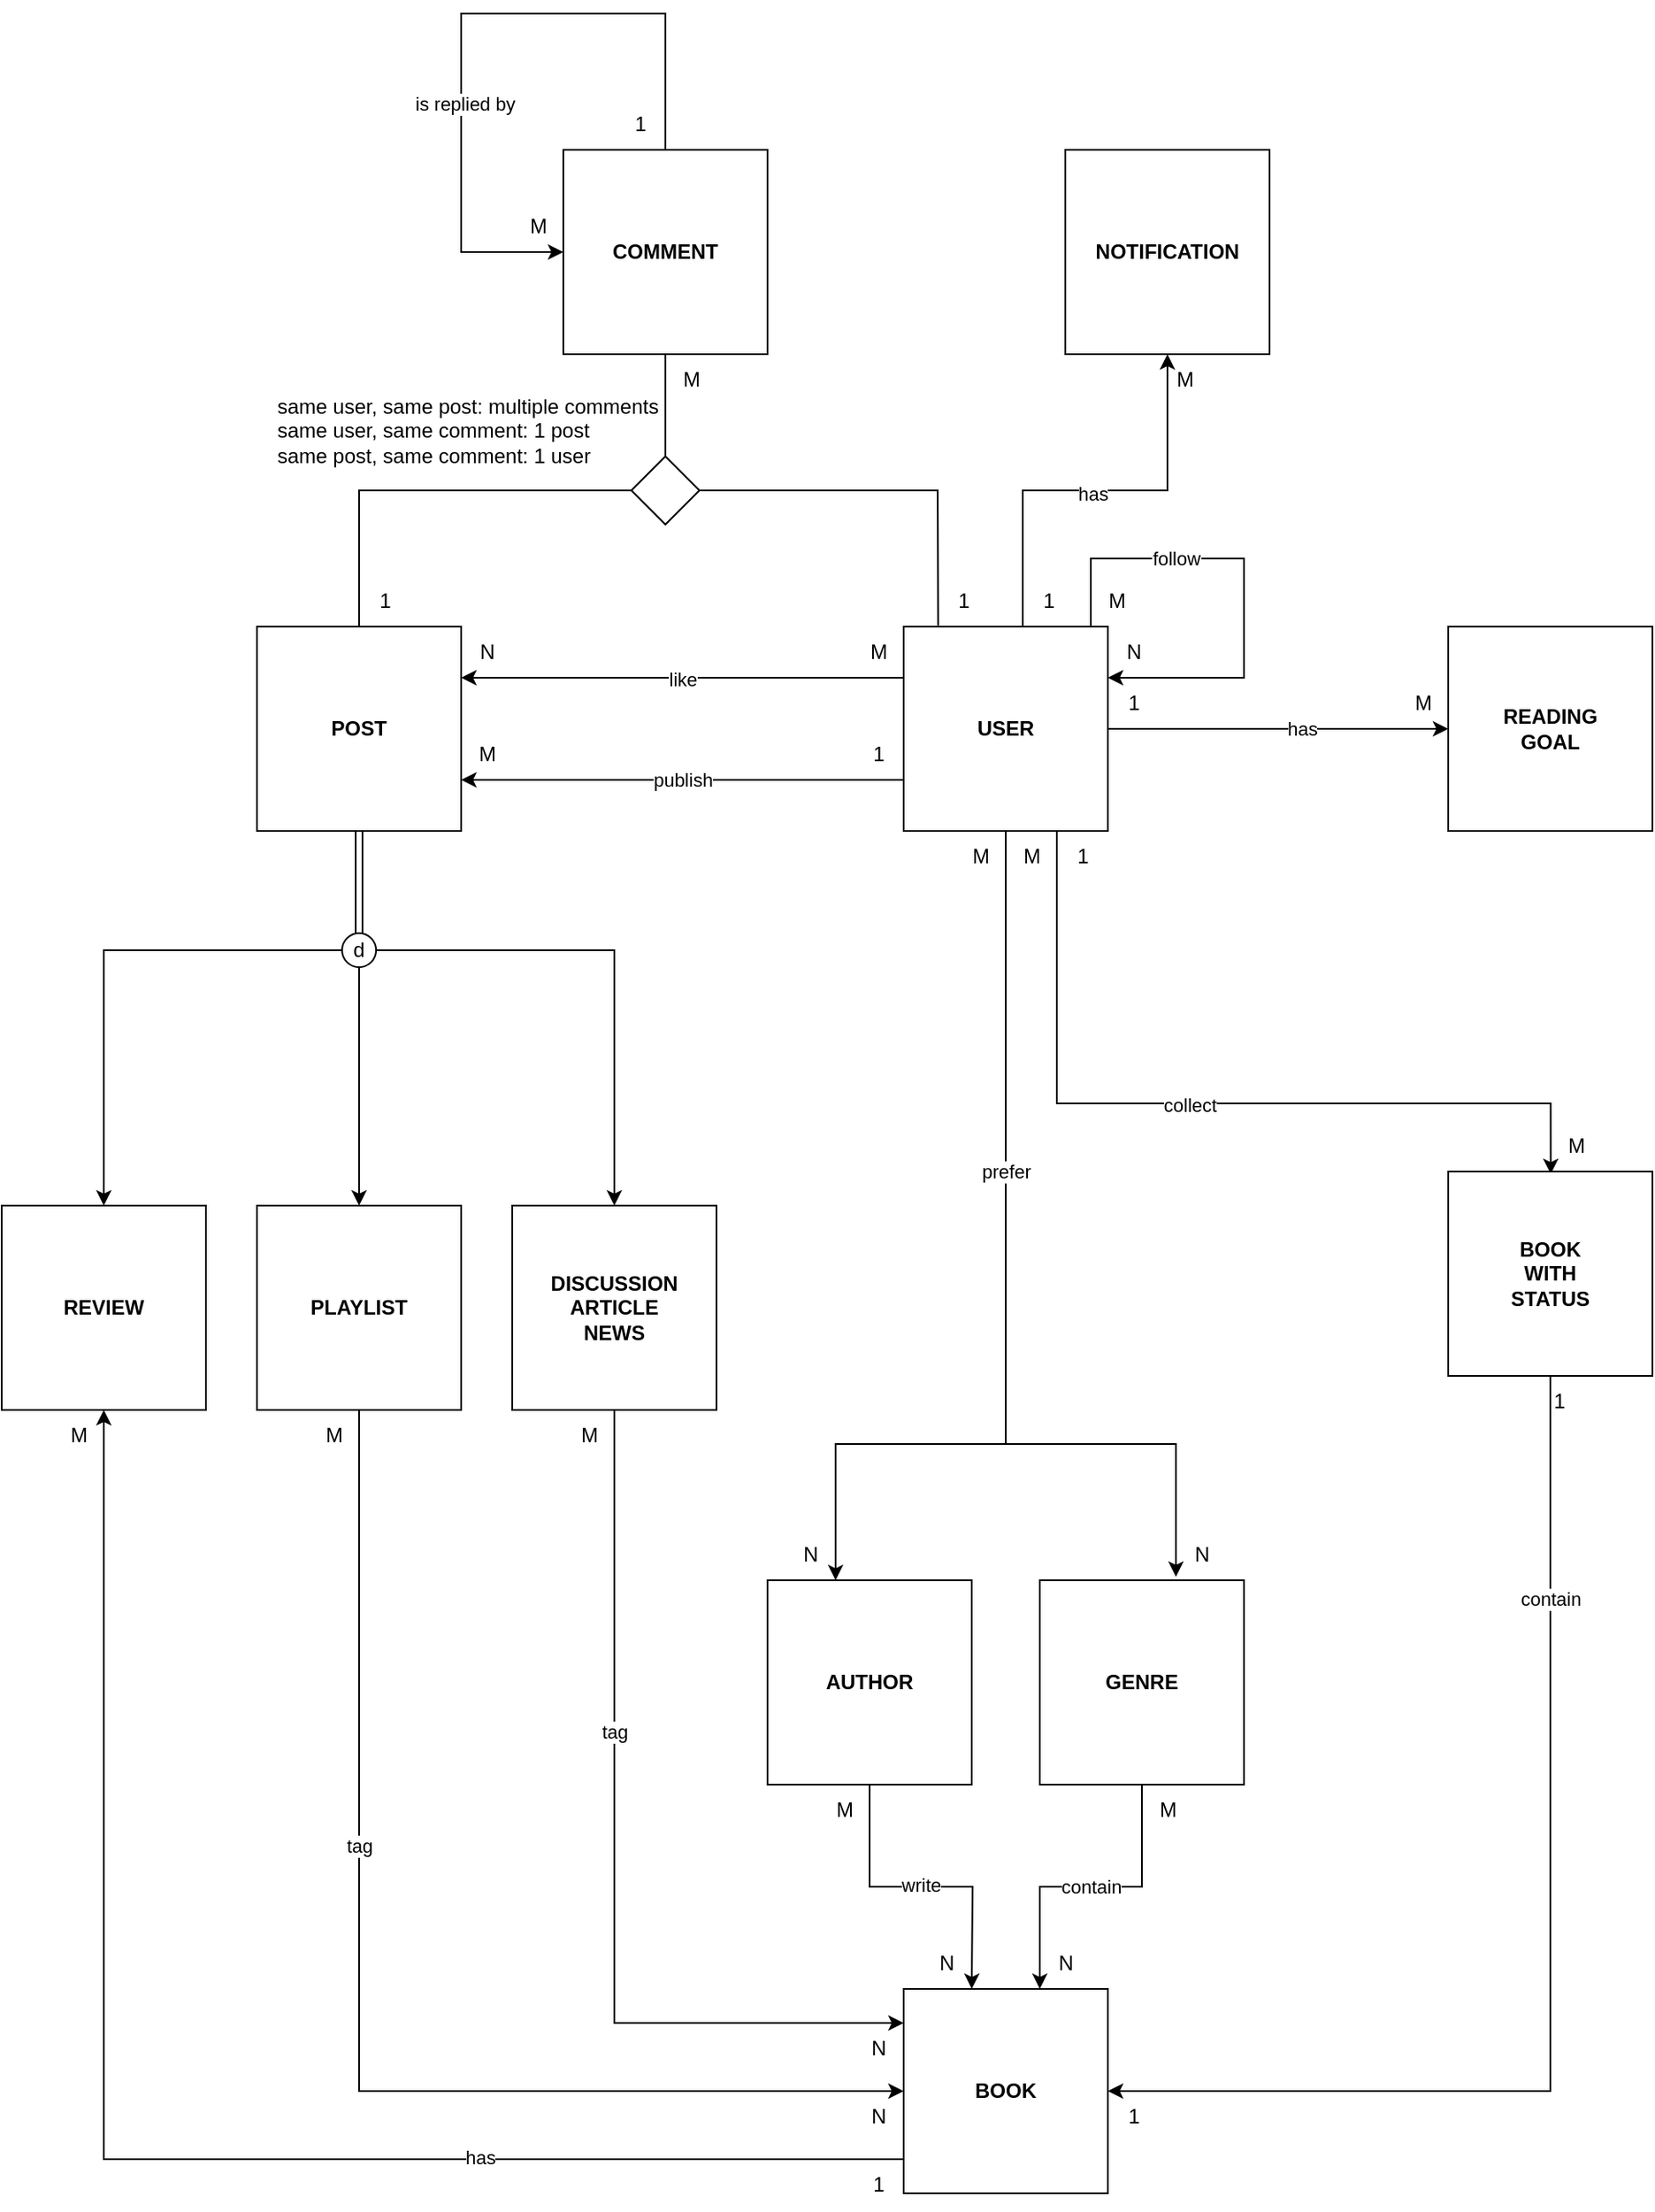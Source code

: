 <mxfile version="24.6.4" type="device" pages="2">
  <diagram name="erd" id="DYQlRuMrFnFYqKwhEdKq">
    <mxGraphModel dx="1900" dy="1729" grid="1" gridSize="10" guides="1" tooltips="1" connect="1" arrows="1" fold="1" page="1" pageScale="1" pageWidth="850" pageHeight="1100" math="0" shadow="0">
      <root>
        <mxCell id="0" />
        <mxCell id="1" parent="0" />
        <mxCell id="8NEK74VxoEMSqOfzrdbr-6" style="edgeStyle=orthogonalEdgeStyle;rounded=0;orthogonalLoop=1;jettySize=auto;html=1;" parent="1" edge="1">
          <mxGeometry relative="1" as="geometry">
            <mxPoint x="60.0" y="170.0" as="targetPoint" />
            <mxPoint x="320.0" y="170.0" as="sourcePoint" />
            <Array as="points">
              <mxPoint x="130" y="170" />
              <mxPoint x="130" y="170" />
            </Array>
          </mxGeometry>
        </mxCell>
        <mxCell id="8NEK74VxoEMSqOfzrdbr-7" value="publish" style="edgeLabel;html=1;align=center;verticalAlign=middle;resizable=0;points=[];" parent="8NEK74VxoEMSqOfzrdbr-6" vertex="1" connectable="0">
          <mxGeometry x="0.106" relative="1" as="geometry">
            <mxPoint x="14" as="offset" />
          </mxGeometry>
        </mxCell>
        <mxCell id="8NEK74VxoEMSqOfzrdbr-11" style="edgeStyle=orthogonalEdgeStyle;rounded=0;orthogonalLoop=1;jettySize=auto;html=1;entryX=0.5;entryY=1;entryDx=0;entryDy=0;" parent="1" source="4s1ClKieDDgsjrppkfxK-3" target="8NEK74VxoEMSqOfzrdbr-10" edge="1">
          <mxGeometry relative="1" as="geometry">
            <Array as="points">
              <mxPoint x="390" />
              <mxPoint x="475" />
            </Array>
          </mxGeometry>
        </mxCell>
        <mxCell id="8NEK74VxoEMSqOfzrdbr-12" value="has" style="edgeLabel;html=1;align=center;verticalAlign=middle;resizable=0;points=[];" parent="8NEK74VxoEMSqOfzrdbr-11" vertex="1" connectable="0">
          <mxGeometry x="-0.018" y="-2" relative="1" as="geometry">
            <mxPoint as="offset" />
          </mxGeometry>
        </mxCell>
        <mxCell id="8NEK74VxoEMSqOfzrdbr-16" style="edgeStyle=orthogonalEdgeStyle;rounded=0;orthogonalLoop=1;jettySize=auto;html=1;" parent="1" source="4s1ClKieDDgsjrppkfxK-3" target="8NEK74VxoEMSqOfzrdbr-15" edge="1">
          <mxGeometry relative="1" as="geometry">
            <Array as="points" />
          </mxGeometry>
        </mxCell>
        <mxCell id="8NEK74VxoEMSqOfzrdbr-17" value="has" style="edgeLabel;html=1;align=center;verticalAlign=middle;resizable=0;points=[];" parent="8NEK74VxoEMSqOfzrdbr-16" vertex="1" connectable="0">
          <mxGeometry x="0.141" y="2" relative="1" as="geometry">
            <mxPoint y="2" as="offset" />
          </mxGeometry>
        </mxCell>
        <mxCell id="4s1ClKieDDgsjrppkfxK-3" value="&lt;b&gt;USER&lt;/b&gt;" style="whiteSpace=wrap;html=1;aspect=fixed;" parent="1" vertex="1">
          <mxGeometry x="320" y="80" width="120" height="120" as="geometry" />
        </mxCell>
        <mxCell id="8NEK74VxoEMSqOfzrdbr-27" style="edgeStyle=orthogonalEdgeStyle;rounded=0;orthogonalLoop=1;jettySize=auto;html=1;" parent="1" edge="1">
          <mxGeometry relative="1" as="geometry">
            <mxPoint x="480" y="638" as="targetPoint" />
            <Array as="points">
              <mxPoint x="380" y="520" />
              <mxPoint x="380" y="560" />
              <mxPoint x="480" y="560" />
            </Array>
            <mxPoint x="380" y="450" as="sourcePoint" />
          </mxGeometry>
        </mxCell>
        <mxCell id="8NEK74VxoEMSqOfzrdbr-34" style="edgeStyle=orthogonalEdgeStyle;rounded=0;orthogonalLoop=1;jettySize=auto;html=1;" parent="1" target="8NEK74VxoEMSqOfzrdbr-31" edge="1">
          <mxGeometry relative="1" as="geometry">
            <Array as="points">
              <mxPoint x="380" y="200" />
              <mxPoint x="380" y="560" />
              <mxPoint x="280" y="560" />
            </Array>
            <mxPoint x="380" y="200" as="sourcePoint" />
          </mxGeometry>
        </mxCell>
        <mxCell id="sipO7en-5Wxk_V7Xx41A-1" value="prefer" style="edgeLabel;html=1;align=center;verticalAlign=middle;resizable=0;points=[];" parent="8NEK74VxoEMSqOfzrdbr-34" vertex="1" connectable="0">
          <mxGeometry x="-0.254" y="-2" relative="1" as="geometry">
            <mxPoint x="2" y="-2" as="offset" />
          </mxGeometry>
        </mxCell>
        <mxCell id="4s1ClKieDDgsjrppkfxK-23" style="edgeStyle=orthogonalEdgeStyle;rounded=0;orthogonalLoop=1;jettySize=auto;html=1;" parent="1" source="4s1ClKieDDgsjrppkfxK-3" target="4s1ClKieDDgsjrppkfxK-3" edge="1">
          <mxGeometry relative="1" as="geometry">
            <Array as="points">
              <mxPoint x="430" y="40" />
              <mxPoint x="520" y="40" />
              <mxPoint x="520" y="110" />
            </Array>
          </mxGeometry>
        </mxCell>
        <mxCell id="4s1ClKieDDgsjrppkfxK-24" value="follow" style="edgeLabel;html=1;align=center;verticalAlign=middle;resizable=0;points=[];" parent="4s1ClKieDDgsjrppkfxK-23" vertex="1" connectable="0">
          <mxGeometry x="-0.361" relative="1" as="geometry">
            <mxPoint as="offset" />
          </mxGeometry>
        </mxCell>
        <mxCell id="4s1ClKieDDgsjrppkfxK-25" value="N" style="text;html=1;align=center;verticalAlign=middle;resizable=0;points=[];autosize=1;strokeColor=none;fillColor=none;" parent="1" vertex="1">
          <mxGeometry x="440" y="80" width="30" height="30" as="geometry" />
        </mxCell>
        <mxCell id="4s1ClKieDDgsjrppkfxK-26" value="M" style="text;html=1;align=center;verticalAlign=middle;resizable=0;points=[];autosize=1;strokeColor=none;fillColor=none;" parent="1" vertex="1">
          <mxGeometry x="430" y="50" width="30" height="30" as="geometry" />
        </mxCell>
        <mxCell id="GThQmQhLFCTQQV7Pg5cc-3" value="" style="edgeStyle=orthogonalEdgeStyle;rounded=0;orthogonalLoop=1;jettySize=auto;html=1;shape=link;" parent="1" source="GThQmQhLFCTQQV7Pg5cc-1" target="GThQmQhLFCTQQV7Pg5cc-2" edge="1">
          <mxGeometry relative="1" as="geometry" />
        </mxCell>
        <mxCell id="GThQmQhLFCTQQV7Pg5cc-1" value="&lt;b&gt;POST&lt;/b&gt;" style="whiteSpace=wrap;html=1;aspect=fixed;" parent="1" vertex="1">
          <mxGeometry x="-60" y="80" width="120" height="120" as="geometry" />
        </mxCell>
        <mxCell id="8NEK74VxoEMSqOfzrdbr-2" style="edgeStyle=orthogonalEdgeStyle;rounded=0;orthogonalLoop=1;jettySize=auto;html=1;entryX=0.5;entryY=0;entryDx=0;entryDy=0;" parent="1" source="GThQmQhLFCTQQV7Pg5cc-2" target="c36HU47xG_umL8m3f9rB-1" edge="1">
          <mxGeometry relative="1" as="geometry" />
        </mxCell>
        <mxCell id="8NEK74VxoEMSqOfzrdbr-3" style="edgeStyle=orthogonalEdgeStyle;rounded=0;orthogonalLoop=1;jettySize=auto;html=1;entryX=0.5;entryY=0;entryDx=0;entryDy=0;" parent="1" source="GThQmQhLFCTQQV7Pg5cc-2" target="GThQmQhLFCTQQV7Pg5cc-4" edge="1">
          <mxGeometry relative="1" as="geometry" />
        </mxCell>
        <mxCell id="8NEK74VxoEMSqOfzrdbr-4" style="edgeStyle=orthogonalEdgeStyle;rounded=0;orthogonalLoop=1;jettySize=auto;html=1;entryX=0.5;entryY=0;entryDx=0;entryDy=0;" parent="1" source="GThQmQhLFCTQQV7Pg5cc-2" target="8NEK74VxoEMSqOfzrdbr-1" edge="1">
          <mxGeometry relative="1" as="geometry" />
        </mxCell>
        <mxCell id="GThQmQhLFCTQQV7Pg5cc-2" value="d" style="ellipse;whiteSpace=wrap;html=1;" parent="1" vertex="1">
          <mxGeometry x="-10" y="260" width="20" height="20" as="geometry" />
        </mxCell>
        <mxCell id="GThQmQhLFCTQQV7Pg5cc-4" value="&lt;b&gt;PLAYLIST&lt;/b&gt;" style="whiteSpace=wrap;html=1;aspect=fixed;" parent="1" vertex="1">
          <mxGeometry x="-60" y="420" width="120" height="120" as="geometry" />
        </mxCell>
        <mxCell id="c36HU47xG_umL8m3f9rB-1" value="&lt;b&gt;REVIEW&lt;/b&gt;" style="whiteSpace=wrap;html=1;aspect=fixed;" parent="1" vertex="1">
          <mxGeometry x="-210" y="420" width="120" height="120" as="geometry" />
        </mxCell>
        <mxCell id="8NEK74VxoEMSqOfzrdbr-83" style="edgeStyle=orthogonalEdgeStyle;rounded=0;orthogonalLoop=1;jettySize=auto;html=1;" parent="1" source="8NEK74VxoEMSqOfzrdbr-1" target="8NEK74VxoEMSqOfzrdbr-39" edge="1">
          <mxGeometry relative="1" as="geometry">
            <Array as="points">
              <mxPoint x="150" y="900" />
            </Array>
          </mxGeometry>
        </mxCell>
        <mxCell id="8NEK74VxoEMSqOfzrdbr-84" value="tag" style="edgeLabel;html=1;align=center;verticalAlign=middle;resizable=0;points=[];" parent="8NEK74VxoEMSqOfzrdbr-83" vertex="1" connectable="0">
          <mxGeometry x="-0.289" y="-2" relative="1" as="geometry">
            <mxPoint x="2" as="offset" />
          </mxGeometry>
        </mxCell>
        <mxCell id="8NEK74VxoEMSqOfzrdbr-1" value="&lt;span style=&quot;font-weight: 700;&quot;&gt;DISCUSSION&lt;/span&gt;&lt;div&gt;&lt;span style=&quot;font-weight: 700;&quot;&gt;ARTICLE&lt;/span&gt;&lt;/div&gt;&lt;div&gt;&lt;span style=&quot;font-weight: 700; background-color: initial;&quot;&gt;NEWS&lt;/span&gt;&lt;/div&gt;" style="whiteSpace=wrap;html=1;aspect=fixed;" parent="1" vertex="1">
          <mxGeometry x="90" y="420" width="120" height="120" as="geometry" />
        </mxCell>
        <mxCell id="8NEK74VxoEMSqOfzrdbr-8" value="1" style="text;html=1;align=center;verticalAlign=middle;resizable=0;points=[];autosize=1;strokeColor=none;fillColor=none;" parent="1" vertex="1">
          <mxGeometry x="290" y="140" width="30" height="30" as="geometry" />
        </mxCell>
        <mxCell id="8NEK74VxoEMSqOfzrdbr-9" value="M" style="text;html=1;align=center;verticalAlign=middle;resizable=0;points=[];autosize=1;strokeColor=none;fillColor=none;" parent="1" vertex="1">
          <mxGeometry x="60" y="140" width="30" height="30" as="geometry" />
        </mxCell>
        <mxCell id="8NEK74VxoEMSqOfzrdbr-10" value="&lt;b&gt;NOTIFICATION&lt;/b&gt;" style="whiteSpace=wrap;html=1;aspect=fixed;" parent="1" vertex="1">
          <mxGeometry x="415" y="-200" width="120" height="120" as="geometry" />
        </mxCell>
        <mxCell id="8NEK74VxoEMSqOfzrdbr-13" value="1" style="text;html=1;align=center;verticalAlign=middle;resizable=0;points=[];autosize=1;strokeColor=none;fillColor=none;" parent="1" vertex="1">
          <mxGeometry x="390" y="50" width="30" height="30" as="geometry" />
        </mxCell>
        <mxCell id="8NEK74VxoEMSqOfzrdbr-14" value="M" style="text;html=1;align=center;verticalAlign=middle;resizable=0;points=[];autosize=1;strokeColor=none;fillColor=none;" parent="1" vertex="1">
          <mxGeometry x="470" y="-80" width="30" height="30" as="geometry" />
        </mxCell>
        <mxCell id="8NEK74VxoEMSqOfzrdbr-15" value="&lt;b&gt;READING&lt;/b&gt;&lt;div&gt;&lt;b&gt;GOAL&lt;/b&gt;&lt;/div&gt;" style="whiteSpace=wrap;html=1;aspect=fixed;" parent="1" vertex="1">
          <mxGeometry x="640" y="80" width="120" height="120" as="geometry" />
        </mxCell>
        <mxCell id="8NEK74VxoEMSqOfzrdbr-18" value="1" style="text;html=1;align=center;verticalAlign=middle;resizable=0;points=[];autosize=1;strokeColor=none;fillColor=none;" parent="1" vertex="1">
          <mxGeometry x="440" y="110" width="30" height="30" as="geometry" />
        </mxCell>
        <mxCell id="LQWr-U_LsIcs9SF5jMXK-1" style="edgeStyle=orthogonalEdgeStyle;rounded=0;orthogonalLoop=1;jettySize=auto;html=1;entryX=0.502;entryY=0.012;entryDx=0;entryDy=0;exitX=0.75;exitY=1;exitDx=0;exitDy=0;entryPerimeter=0;" parent="1" source="4s1ClKieDDgsjrppkfxK-3" target="pcY8dI0Te4xGeL-Uylhj-11" edge="1">
          <mxGeometry relative="1" as="geometry">
            <mxPoint x="700" y="520" as="sourcePoint" />
            <Array as="points">
              <mxPoint x="410" y="360" />
              <mxPoint x="700" y="360" />
            </Array>
          </mxGeometry>
        </mxCell>
        <mxCell id="LQWr-U_LsIcs9SF5jMXK-2" value="collect" style="edgeLabel;html=1;align=center;verticalAlign=middle;resizable=0;points=[];" parent="LQWr-U_LsIcs9SF5jMXK-1" vertex="1" connectable="0">
          <mxGeometry x="-0.033" y="-1" relative="1" as="geometry">
            <mxPoint as="offset" />
          </mxGeometry>
        </mxCell>
        <mxCell id="8NEK74VxoEMSqOfzrdbr-24" value="M" style="text;html=1;align=center;verticalAlign=middle;resizable=0;points=[];autosize=1;strokeColor=none;fillColor=none;" parent="1" vertex="1">
          <mxGeometry x="610" y="110" width="30" height="30" as="geometry" />
        </mxCell>
        <mxCell id="8NEK74VxoEMSqOfzrdbr-26" value="&lt;b&gt;GENRE&lt;/b&gt;" style="whiteSpace=wrap;html=1;aspect=fixed;" parent="1" vertex="1">
          <mxGeometry x="400" y="640" width="120" height="120" as="geometry" />
        </mxCell>
        <mxCell id="8NEK74VxoEMSqOfzrdbr-29" value="1" style="text;html=1;align=center;verticalAlign=middle;resizable=0;points=[];autosize=1;strokeColor=none;fillColor=none;" parent="1" vertex="1">
          <mxGeometry x="290" y="980" width="30" height="30" as="geometry" />
        </mxCell>
        <mxCell id="8NEK74VxoEMSqOfzrdbr-31" value="&lt;b&gt;AUTHOR&lt;/b&gt;" style="whiteSpace=wrap;html=1;aspect=fixed;" parent="1" vertex="1">
          <mxGeometry x="240" y="640" width="120" height="120" as="geometry" />
        </mxCell>
        <mxCell id="8NEK74VxoEMSqOfzrdbr-35" value="M" style="text;html=1;align=center;verticalAlign=middle;resizable=0;points=[];autosize=1;strokeColor=none;fillColor=none;" parent="1" vertex="1">
          <mxGeometry x="350" y="200" width="30" height="30" as="geometry" />
        </mxCell>
        <mxCell id="8NEK74VxoEMSqOfzrdbr-80" style="edgeStyle=orthogonalEdgeStyle;rounded=0;orthogonalLoop=1;jettySize=auto;html=1;entryX=0.5;entryY=1;entryDx=0;entryDy=0;" parent="1" source="8NEK74VxoEMSqOfzrdbr-39" target="c36HU47xG_umL8m3f9rB-1" edge="1">
          <mxGeometry relative="1" as="geometry">
            <Array as="points">
              <mxPoint x="-150" y="980" />
            </Array>
          </mxGeometry>
        </mxCell>
        <mxCell id="8NEK74VxoEMSqOfzrdbr-81" value="has" style="edgeLabel;html=1;align=center;verticalAlign=middle;resizable=0;points=[];" parent="8NEK74VxoEMSqOfzrdbr-80" vertex="1" connectable="0">
          <mxGeometry x="-0.454" y="-1" relative="1" as="geometry">
            <mxPoint x="-1" as="offset" />
          </mxGeometry>
        </mxCell>
        <mxCell id="8NEK74VxoEMSqOfzrdbr-39" value="&lt;b&gt;BOOK&lt;/b&gt;" style="whiteSpace=wrap;html=1;aspect=fixed;" parent="1" vertex="1">
          <mxGeometry x="320" y="880" width="120" height="120" as="geometry" />
        </mxCell>
        <mxCell id="8NEK74VxoEMSqOfzrdbr-56" value="N" style="text;html=1;align=center;verticalAlign=middle;resizable=0;points=[];autosize=1;strokeColor=none;fillColor=none;" parent="1" vertex="1">
          <mxGeometry x="250" y="610" width="30" height="30" as="geometry" />
        </mxCell>
        <mxCell id="8NEK74VxoEMSqOfzrdbr-69" value="M" style="text;html=1;align=center;verticalAlign=middle;resizable=0;points=[];autosize=1;strokeColor=none;fillColor=none;" parent="1" vertex="1">
          <mxGeometry x="380" y="200" width="30" height="30" as="geometry" />
        </mxCell>
        <mxCell id="8NEK74VxoEMSqOfzrdbr-70" value="N" style="text;html=1;align=center;verticalAlign=middle;resizable=0;points=[];autosize=1;strokeColor=none;fillColor=none;" parent="1" vertex="1">
          <mxGeometry x="480" y="610" width="30" height="30" as="geometry" />
        </mxCell>
        <mxCell id="8NEK74VxoEMSqOfzrdbr-71" style="edgeStyle=orthogonalEdgeStyle;rounded=0;orthogonalLoop=1;jettySize=auto;html=1;" parent="1" source="8NEK74VxoEMSqOfzrdbr-31" edge="1">
          <mxGeometry relative="1" as="geometry">
            <mxPoint x="360" y="880" as="targetPoint" />
          </mxGeometry>
        </mxCell>
        <mxCell id="8NEK74VxoEMSqOfzrdbr-74" value="write" style="edgeLabel;html=1;align=center;verticalAlign=middle;resizable=0;points=[];" parent="8NEK74VxoEMSqOfzrdbr-71" vertex="1" connectable="0">
          <mxGeometry x="-0.007" y="1" relative="1" as="geometry">
            <mxPoint as="offset" />
          </mxGeometry>
        </mxCell>
        <mxCell id="8NEK74VxoEMSqOfzrdbr-72" value="M" style="text;html=1;align=center;verticalAlign=middle;resizable=0;points=[];autosize=1;strokeColor=none;fillColor=none;" parent="1" vertex="1">
          <mxGeometry x="270" y="760" width="30" height="30" as="geometry" />
        </mxCell>
        <mxCell id="8NEK74VxoEMSqOfzrdbr-73" value="N" style="text;html=1;align=center;verticalAlign=middle;resizable=0;points=[];autosize=1;strokeColor=none;fillColor=none;" parent="1" vertex="1">
          <mxGeometry x="330" y="850" width="30" height="30" as="geometry" />
        </mxCell>
        <mxCell id="8NEK74VxoEMSqOfzrdbr-75" style="edgeStyle=orthogonalEdgeStyle;rounded=0;orthogonalLoop=1;jettySize=auto;html=1;" parent="1" source="8NEK74VxoEMSqOfzrdbr-26" target="8NEK74VxoEMSqOfzrdbr-39" edge="1">
          <mxGeometry relative="1" as="geometry">
            <Array as="points">
              <mxPoint x="460" y="820" />
              <mxPoint x="400" y="820" />
            </Array>
          </mxGeometry>
        </mxCell>
        <mxCell id="8NEK74VxoEMSqOfzrdbr-76" value="contain" style="edgeLabel;html=1;align=center;verticalAlign=middle;resizable=0;points=[];" parent="8NEK74VxoEMSqOfzrdbr-75" vertex="1" connectable="0">
          <mxGeometry y="1" relative="1" as="geometry">
            <mxPoint y="-1" as="offset" />
          </mxGeometry>
        </mxCell>
        <mxCell id="8NEK74VxoEMSqOfzrdbr-77" value="M" style="text;html=1;align=center;verticalAlign=middle;resizable=0;points=[];autosize=1;strokeColor=none;fillColor=none;" parent="1" vertex="1">
          <mxGeometry x="460" y="760" width="30" height="30" as="geometry" />
        </mxCell>
        <mxCell id="8NEK74VxoEMSqOfzrdbr-79" value="N" style="text;html=1;align=center;verticalAlign=middle;resizable=0;points=[];autosize=1;strokeColor=none;fillColor=none;" parent="1" vertex="1">
          <mxGeometry x="400" y="850" width="30" height="30" as="geometry" />
        </mxCell>
        <mxCell id="8NEK74VxoEMSqOfzrdbr-82" value="M" style="text;html=1;align=center;verticalAlign=middle;resizable=0;points=[];autosize=1;strokeColor=none;fillColor=none;" parent="1" vertex="1">
          <mxGeometry x="-180" y="540" width="30" height="30" as="geometry" />
        </mxCell>
        <mxCell id="8NEK74VxoEMSqOfzrdbr-85" value="M" style="text;html=1;align=center;verticalAlign=middle;resizable=0;points=[];autosize=1;strokeColor=none;fillColor=none;" parent="1" vertex="1">
          <mxGeometry x="120" y="540" width="30" height="30" as="geometry" />
        </mxCell>
        <mxCell id="8NEK74VxoEMSqOfzrdbr-86" value="N" style="text;html=1;align=center;verticalAlign=middle;resizable=0;points=[];autosize=1;strokeColor=none;fillColor=none;" parent="1" vertex="1">
          <mxGeometry x="290" y="900" width="30" height="30" as="geometry" />
        </mxCell>
        <mxCell id="pcY8dI0Te4xGeL-Uylhj-2" value="&lt;b&gt;COMMENT&lt;/b&gt;" style="whiteSpace=wrap;html=1;aspect=fixed;" parent="1" vertex="1">
          <mxGeometry x="120" y="-200" width="120" height="120" as="geometry" />
        </mxCell>
        <mxCell id="pcY8dI0Te4xGeL-Uylhj-7" style="edgeStyle=orthogonalEdgeStyle;rounded=0;orthogonalLoop=1;jettySize=auto;html=1;entryX=0;entryY=0.5;entryDx=0;entryDy=0;" parent="1" target="8NEK74VxoEMSqOfzrdbr-39" edge="1">
          <mxGeometry relative="1" as="geometry">
            <Array as="points">
              <mxPoint y="940" />
            </Array>
            <mxPoint y="540" as="sourcePoint" />
            <mxPoint x="170" y="940" as="targetPoint" />
          </mxGeometry>
        </mxCell>
        <mxCell id="pcY8dI0Te4xGeL-Uylhj-8" value="tag" style="edgeLabel;html=1;align=center;verticalAlign=middle;resizable=0;points=[];" parent="pcY8dI0Te4xGeL-Uylhj-7" vertex="1" connectable="0">
          <mxGeometry x="-0.289" y="-2" relative="1" as="geometry">
            <mxPoint x="2" as="offset" />
          </mxGeometry>
        </mxCell>
        <mxCell id="pcY8dI0Te4xGeL-Uylhj-9" value="M" style="text;html=1;align=center;verticalAlign=middle;resizable=0;points=[];autosize=1;strokeColor=none;fillColor=none;" parent="1" vertex="1">
          <mxGeometry x="-30" y="540" width="30" height="30" as="geometry" />
        </mxCell>
        <mxCell id="pcY8dI0Te4xGeL-Uylhj-10" value="N" style="text;html=1;align=center;verticalAlign=middle;resizable=0;points=[];autosize=1;strokeColor=none;fillColor=none;" parent="1" vertex="1">
          <mxGeometry x="290" y="940" width="30" height="30" as="geometry" />
        </mxCell>
        <mxCell id="LQWr-U_LsIcs9SF5jMXK-6" style="edgeStyle=orthogonalEdgeStyle;rounded=0;orthogonalLoop=1;jettySize=auto;html=1;entryX=1;entryY=0.5;entryDx=0;entryDy=0;" parent="1" source="pcY8dI0Te4xGeL-Uylhj-11" target="8NEK74VxoEMSqOfzrdbr-39" edge="1">
          <mxGeometry relative="1" as="geometry">
            <Array as="points">
              <mxPoint x="700" y="940" />
            </Array>
          </mxGeometry>
        </mxCell>
        <mxCell id="LQWr-U_LsIcs9SF5jMXK-8" value="contain" style="edgeLabel;html=1;align=center;verticalAlign=middle;resizable=0;points=[];" parent="LQWr-U_LsIcs9SF5jMXK-6" vertex="1" connectable="0">
          <mxGeometry x="-0.616" relative="1" as="geometry">
            <mxPoint as="offset" />
          </mxGeometry>
        </mxCell>
        <mxCell id="pcY8dI0Te4xGeL-Uylhj-11" value="&lt;b&gt;BOOK&lt;/b&gt;&lt;div&gt;&lt;b&gt;WITH&lt;/b&gt;&lt;/div&gt;&lt;div&gt;&lt;b&gt;STATUS&lt;/b&gt;&lt;/div&gt;" style="whiteSpace=wrap;html=1;aspect=fixed;" parent="1" vertex="1">
          <mxGeometry x="640" y="400" width="120" height="120" as="geometry" />
        </mxCell>
        <mxCell id="LQWr-U_LsIcs9SF5jMXK-5" value="M" style="text;html=1;align=center;verticalAlign=middle;resizable=0;points=[];autosize=1;strokeColor=none;fillColor=none;" parent="1" vertex="1">
          <mxGeometry x="700" y="370" width="30" height="30" as="geometry" />
        </mxCell>
        <mxCell id="LQWr-U_LsIcs9SF5jMXK-9" value="1" style="text;html=1;align=center;verticalAlign=middle;resizable=0;points=[];autosize=1;strokeColor=none;fillColor=none;" parent="1" vertex="1">
          <mxGeometry x="690" y="520" width="30" height="30" as="geometry" />
        </mxCell>
        <mxCell id="LQWr-U_LsIcs9SF5jMXK-10" value="1" style="text;html=1;align=center;verticalAlign=middle;resizable=0;points=[];autosize=1;strokeColor=none;fillColor=none;" parent="1" vertex="1">
          <mxGeometry x="440" y="940" width="30" height="30" as="geometry" />
        </mxCell>
        <mxCell id="LQWr-U_LsIcs9SF5jMXK-11" style="edgeStyle=orthogonalEdgeStyle;rounded=0;orthogonalLoop=1;jettySize=auto;html=1;entryX=0;entryY=0.5;entryDx=0;entryDy=0;" parent="1" source="pcY8dI0Te4xGeL-Uylhj-2" target="pcY8dI0Te4xGeL-Uylhj-2" edge="1">
          <mxGeometry relative="1" as="geometry">
            <Array as="points">
              <mxPoint x="180" y="-280" />
              <mxPoint x="60" y="-280" />
              <mxPoint x="60" y="-140" />
            </Array>
          </mxGeometry>
        </mxCell>
        <mxCell id="LQWr-U_LsIcs9SF5jMXK-12" value="is replied by" style="edgeLabel;html=1;align=center;verticalAlign=middle;resizable=0;points=[];" parent="LQWr-U_LsIcs9SF5jMXK-11" vertex="1" connectable="0">
          <mxGeometry x="0.265" y="2" relative="1" as="geometry">
            <mxPoint as="offset" />
          </mxGeometry>
        </mxCell>
        <mxCell id="LQWr-U_LsIcs9SF5jMXK-13" value="1" style="text;html=1;align=center;verticalAlign=middle;resizable=0;points=[];autosize=1;strokeColor=none;fillColor=none;" parent="1" vertex="1">
          <mxGeometry x="150" y="-230" width="30" height="30" as="geometry" />
        </mxCell>
        <mxCell id="LQWr-U_LsIcs9SF5jMXK-14" value="M" style="text;html=1;align=center;verticalAlign=middle;resizable=0;points=[];autosize=1;strokeColor=none;fillColor=none;" parent="1" vertex="1">
          <mxGeometry x="90" y="-170" width="30" height="30" as="geometry" />
        </mxCell>
        <mxCell id="PgSwAJV7gxk6W6lqLk8H-1" style="edgeStyle=orthogonalEdgeStyle;rounded=0;orthogonalLoop=1;jettySize=auto;html=1;" parent="1" edge="1">
          <mxGeometry relative="1" as="geometry">
            <mxPoint x="60.0" y="110.0" as="targetPoint" />
            <mxPoint x="320.0" y="110.0" as="sourcePoint" />
            <Array as="points">
              <mxPoint x="130" y="110.0" />
              <mxPoint x="130" y="110.0" />
            </Array>
          </mxGeometry>
        </mxCell>
        <mxCell id="PgSwAJV7gxk6W6lqLk8H-2" value="like" style="edgeLabel;html=1;align=center;verticalAlign=middle;resizable=0;points=[];" parent="PgSwAJV7gxk6W6lqLk8H-1" vertex="1" connectable="0">
          <mxGeometry x="0.106" relative="1" as="geometry">
            <mxPoint x="14" y="1" as="offset" />
          </mxGeometry>
        </mxCell>
        <mxCell id="PgSwAJV7gxk6W6lqLk8H-3" value="M" style="text;html=1;align=center;verticalAlign=middle;resizable=0;points=[];autosize=1;strokeColor=none;fillColor=none;" parent="1" vertex="1">
          <mxGeometry x="290" y="80" width="30" height="30" as="geometry" />
        </mxCell>
        <mxCell id="PgSwAJV7gxk6W6lqLk8H-4" value="N" style="text;html=1;align=center;verticalAlign=middle;resizable=0;points=[];autosize=1;strokeColor=none;fillColor=none;" parent="1" vertex="1">
          <mxGeometry x="60" y="80" width="30" height="30" as="geometry" />
        </mxCell>
        <mxCell id="6AD9x2pb8VKJx3hm1rA--2" value="" style="rhombus;whiteSpace=wrap;html=1;" parent="1" vertex="1">
          <mxGeometry x="160" y="-20" width="40" height="40" as="geometry" />
        </mxCell>
        <mxCell id="6AD9x2pb8VKJx3hm1rA--14" value="" style="endArrow=none;html=1;rounded=0;entryX=0.5;entryY=1;entryDx=0;entryDy=0;" parent="1" target="pcY8dI0Te4xGeL-Uylhj-2" edge="1">
          <mxGeometry width="50" height="50" relative="1" as="geometry">
            <mxPoint x="180" y="-20" as="sourcePoint" />
            <mxPoint x="230" y="-70" as="targetPoint" />
          </mxGeometry>
        </mxCell>
        <mxCell id="6AD9x2pb8VKJx3hm1rA--15" value="" style="endArrow=none;html=1;rounded=0;exitX=0.5;exitY=0;exitDx=0;exitDy=0;" parent="1" source="GThQmQhLFCTQQV7Pg5cc-1" edge="1">
          <mxGeometry width="50" height="50" relative="1" as="geometry">
            <mxPoint as="sourcePoint" />
            <mxPoint x="160" as="targetPoint" />
            <Array as="points">
              <mxPoint />
            </Array>
          </mxGeometry>
        </mxCell>
        <mxCell id="6AD9x2pb8VKJx3hm1rA--17" value="" style="endArrow=none;html=1;rounded=0;entryX=0.169;entryY=-0.005;entryDx=0;entryDy=0;entryPerimeter=0;" parent="1" target="4s1ClKieDDgsjrppkfxK-3" edge="1">
          <mxGeometry width="50" height="50" relative="1" as="geometry">
            <mxPoint x="200" as="sourcePoint" />
            <mxPoint x="335.96" y="80.84" as="targetPoint" />
            <Array as="points">
              <mxPoint x="340" />
            </Array>
          </mxGeometry>
        </mxCell>
        <mxCell id="6AD9x2pb8VKJx3hm1rA--20" value="M" style="text;html=1;align=center;verticalAlign=middle;resizable=0;points=[];autosize=1;strokeColor=none;fillColor=none;" parent="1" vertex="1">
          <mxGeometry x="180" y="-80" width="30" height="30" as="geometry" />
        </mxCell>
        <mxCell id="6AD9x2pb8VKJx3hm1rA--24" value="same user, same post: multiple comments&lt;div&gt;same user, same comment: 1 post&lt;/div&gt;&lt;div&gt;same post, same comment: 1 user&lt;/div&gt;" style="text;strokeColor=none;align=left;fillColor=none;html=1;verticalAlign=middle;whiteSpace=wrap;rounded=0;" parent="1" vertex="1">
          <mxGeometry x="-50" y="-50" width="360" height="30" as="geometry" />
        </mxCell>
        <mxCell id="jwLxr3oWN_hr1I1tOu5F-3" value="1" style="text;html=1;align=center;verticalAlign=middle;resizable=0;points=[];autosize=1;strokeColor=none;fillColor=none;" parent="1" vertex="1">
          <mxGeometry x="340" y="50" width="30" height="30" as="geometry" />
        </mxCell>
        <mxCell id="jwLxr3oWN_hr1I1tOu5F-4" value="1" style="text;html=1;align=center;verticalAlign=middle;resizable=0;points=[];autosize=1;strokeColor=none;fillColor=none;" parent="1" vertex="1">
          <mxGeometry y="50" width="30" height="30" as="geometry" />
        </mxCell>
        <mxCell id="53_jWm7kL3Ci9pdnlEcG-1" value="1" style="text;html=1;align=center;verticalAlign=middle;resizable=0;points=[];autosize=1;strokeColor=none;fillColor=none;" parent="1" vertex="1">
          <mxGeometry x="410" y="200" width="30" height="30" as="geometry" />
        </mxCell>
      </root>
    </mxGraphModel>
  </diagram>
  <diagram id="8hk4AqA1H6nHti40Ue7w" name="mapping digaram">
    <mxGraphModel dx="1900" dy="629" grid="1" gridSize="10" guides="1" tooltips="1" connect="1" arrows="1" fold="1" page="1" pageScale="1" pageWidth="850" pageHeight="1100" math="0" shadow="0">
      <root>
        <mxCell id="0" />
        <mxCell id="1" parent="0" />
        <mxCell id="K1AzTbD_H9sU_jomgqDq-1" value="&lt;font style=&quot;font-size: 20px;&quot;&gt;&lt;u&gt;Id&lt;/u&gt;&lt;/font&gt;" style="rounded=0;whiteSpace=wrap;html=1;align=left;" parent="1" vertex="1">
          <mxGeometry x="40" y="110" width="160" height="30" as="geometry" />
        </mxCell>
        <mxCell id="7GV9ZWq2t_iuLE2Z9yyz-3" value="&lt;font style=&quot;font-size: 20px;&quot;&gt;username&lt;/font&gt;" style="rounded=0;whiteSpace=wrap;html=1;align=left;" parent="1" vertex="1">
          <mxGeometry x="40" y="140" width="160" height="30" as="geometry" />
        </mxCell>
        <mxCell id="7GV9ZWq2t_iuLE2Z9yyz-4" value="&lt;font style=&quot;font-size: 20px;&quot;&gt;email&lt;/font&gt;" style="rounded=0;whiteSpace=wrap;html=1;align=left;" parent="1" vertex="1">
          <mxGeometry x="40" y="170" width="160" height="30" as="geometry" />
        </mxCell>
        <mxCell id="7GV9ZWq2t_iuLE2Z9yyz-5" value="&lt;font style=&quot;font-size: 20px;&quot;&gt;password&lt;/font&gt;" style="rounded=0;whiteSpace=wrap;html=1;align=left;" parent="1" vertex="1">
          <mxGeometry x="40" y="200" width="160" height="30" as="geometry" />
        </mxCell>
        <mxCell id="7GV9ZWq2t_iuLE2Z9yyz-6" value="&lt;font style=&quot;font-size: 20px;&quot;&gt;bio&lt;/font&gt;" style="rounded=0;whiteSpace=wrap;html=1;align=left;" parent="1" vertex="1">
          <mxGeometry x="40" y="230" width="160" height="30" as="geometry" />
        </mxCell>
        <mxCell id="9XdFbKFAFrV5P3uC3Gv6-1" value="&lt;font style=&quot;font-size: 20px;&quot;&gt;profilePicture&lt;/font&gt;" style="rounded=0;whiteSpace=wrap;html=1;align=left;" parent="1" vertex="1">
          <mxGeometry x="40" y="260" width="160" height="30" as="geometry" />
        </mxCell>
        <mxCell id="9XdFbKFAFrV5P3uC3Gv6-2" value="&lt;font style=&quot;font-size: 20px;&quot;&gt;profileCover&lt;/font&gt;" style="rounded=0;whiteSpace=wrap;html=1;align=left;" parent="1" vertex="1">
          <mxGeometry x="40" y="290" width="160" height="30" as="geometry" />
        </mxCell>
        <mxCell id="5qr38U-GEIx2L9ChFMa7-3" value="Entity" style="rounded=0;whiteSpace=wrap;html=1;fillColor=#d5e8d4;strokeColor=#82b366;" parent="1" vertex="1">
          <mxGeometry x="160" y="20" width="120" height="20" as="geometry" />
        </mxCell>
        <mxCell id="5qr38U-GEIx2L9ChFMa7-4" value="&lt;span style=&quot;font-size: 20px;&quot;&gt;User&lt;/span&gt;" style="rounded=0;whiteSpace=wrap;html=1;align=center;fillColor=#d5e8d4;strokeColor=#82b366;" parent="1" vertex="1">
          <mxGeometry x="40" y="80" width="160" height="30" as="geometry" />
        </mxCell>
        <mxCell id="5qr38U-GEIx2L9ChFMa7-5" value="&lt;u&gt;Primary Key&lt;/u&gt;" style="rounded=0;whiteSpace=wrap;html=1;" parent="1" vertex="1">
          <mxGeometry x="300" y="20" width="120" height="20" as="geometry" />
        </mxCell>
        <mxCell id="5qr38U-GEIx2L9ChFMa7-6" value="Foreign Key" style="rounded=0;whiteSpace=wrap;html=1;fillColor=#f8cecc;strokeColor=#b85450;" parent="1" vertex="1">
          <mxGeometry x="440" y="20" width="120" height="20" as="geometry" />
        </mxCell>
        <mxCell id="iRV-FvXwpHABhnni1GZy-1" value="&lt;font style=&quot;font-size: 17px;&quot;&gt;UserFavouriteAuthor&lt;/font&gt;" style="rounded=0;whiteSpace=wrap;html=1;align=center;fillColor=#d5e8d4;strokeColor=#82b366;" parent="1" vertex="1">
          <mxGeometry x="360" y="400" width="160" height="30" as="geometry" />
        </mxCell>
        <mxCell id="s6Cg-PXdehKBhB0wUCgS-2" style="edgeStyle=orthogonalEdgeStyle;rounded=0;orthogonalLoop=1;jettySize=auto;html=1;" parent="1" source="qjnb0DhrtW0l7rveZJAh-2" edge="1">
          <mxGeometry relative="1" as="geometry">
            <mxPoint x="200" y="120" as="targetPoint" />
            <Array as="points">
              <mxPoint x="280" y="445" />
              <mxPoint x="280" y="120" />
            </Array>
          </mxGeometry>
        </mxCell>
        <mxCell id="qjnb0DhrtW0l7rveZJAh-2" value="&lt;font style=&quot;font-size: 20px;&quot;&gt;&lt;u&gt;userId&lt;/u&gt;&lt;/font&gt;" style="rounded=0;whiteSpace=wrap;html=1;align=left;fillColor=#f8cecc;strokeColor=#b85450;" parent="1" vertex="1">
          <mxGeometry x="360" y="430" width="160" height="30" as="geometry" />
        </mxCell>
        <mxCell id="zloHKl4zV8Fo9Au8QnZq-1" value="&lt;span style=&quot;font-size: 20px;&quot;&gt;UserFollower&lt;/span&gt;" style="rounded=0;whiteSpace=wrap;html=1;align=center;fillColor=#d5e8d4;strokeColor=#82b366;" parent="1" vertex="1">
          <mxGeometry x="600" y="80" width="160" height="30" as="geometry" />
        </mxCell>
        <mxCell id="zloHKl4zV8Fo9Au8QnZq-5" style="edgeStyle=orthogonalEdgeStyle;rounded=0;orthogonalLoop=1;jettySize=auto;html=1;" parent="1" source="zloHKl4zV8Fo9Au8QnZq-2" target="K1AzTbD_H9sU_jomgqDq-1" edge="1">
          <mxGeometry relative="1" as="geometry">
            <Array as="points">
              <mxPoint x="580" y="135" />
              <mxPoint x="580" y="50" />
              <mxPoint x="240" y="50" />
              <mxPoint x="240" y="120" />
            </Array>
          </mxGeometry>
        </mxCell>
        <mxCell id="zloHKl4zV8Fo9Au8QnZq-2" value="&lt;font size=&quot;1&quot; style=&quot;&quot;&gt;&lt;u style=&quot;font-size: 12px;&quot;&gt;userId(followed by follower)&lt;/u&gt;&lt;/font&gt;" style="rounded=0;whiteSpace=wrap;html=1;align=left;fillColor=#f8cecc;strokeColor=#b85450;" parent="1" vertex="1">
          <mxGeometry x="600" y="110" width="160" height="30" as="geometry" />
        </mxCell>
        <mxCell id="zloHKl4zV8Fo9Au8QnZq-6" style="edgeStyle=orthogonalEdgeStyle;rounded=0;orthogonalLoop=1;jettySize=auto;html=1;" parent="1" source="zloHKl4zV8Fo9Au8QnZq-3" edge="1">
          <mxGeometry relative="1" as="geometry">
            <Array as="points">
              <mxPoint x="560" y="155" />
              <mxPoint x="560" y="70" />
              <mxPoint x="260" y="70" />
              <mxPoint x="260" y="120" />
            </Array>
            <mxPoint x="200" y="120" as="targetPoint" />
          </mxGeometry>
        </mxCell>
        <mxCell id="zloHKl4zV8Fo9Au8QnZq-3" value="&lt;font style=&quot;font-size: 20px;&quot;&gt;&lt;u&gt;followerId&lt;/u&gt;&lt;/font&gt;" style="rounded=0;whiteSpace=wrap;html=1;align=left;fillColor=#f8cecc;strokeColor=#b85450;" parent="1" vertex="1">
          <mxGeometry x="600" y="140" width="160" height="30" as="geometry" />
        </mxCell>
        <mxCell id="DgRUIEswEHwKN613CKbX-1" value="&lt;span style=&quot;font-size: 20px;&quot;&gt;Post&lt;/span&gt;" style="rounded=0;whiteSpace=wrap;html=1;align=center;fillColor=#d5e8d4;strokeColor=#82b366;" parent="1" vertex="1">
          <mxGeometry x="-220" y="400" width="160" height="30" as="geometry" />
        </mxCell>
        <mxCell id="DgRUIEswEHwKN613CKbX-2" value="&lt;font style=&quot;font-size: 20px;&quot;&gt;&lt;u&gt;Id&lt;/u&gt;&lt;/font&gt;" style="rounded=0;whiteSpace=wrap;html=1;align=left;" parent="1" vertex="1">
          <mxGeometry x="-220" y="430" width="160" height="30" as="geometry" />
        </mxCell>
        <mxCell id="DgRUIEswEHwKN613CKbX-5" style="edgeStyle=orthogonalEdgeStyle;rounded=0;orthogonalLoop=1;jettySize=auto;html=1;" parent="1" source="DgRUIEswEHwKN613CKbX-4" edge="1">
          <mxGeometry relative="1" as="geometry">
            <mxPoint x="40" y="120" as="targetPoint" />
            <Array as="points">
              <mxPoint x="-280" y="475" />
              <mxPoint x="-280" y="120" />
            </Array>
          </mxGeometry>
        </mxCell>
        <mxCell id="DgRUIEswEHwKN613CKbX-4" value="&lt;span style=&quot;font-size: 20px;&quot;&gt;userId&lt;/span&gt;" style="rounded=0;whiteSpace=wrap;html=1;align=left;fillColor=#f8cecc;strokeColor=#b85450;" parent="1" vertex="1">
          <mxGeometry x="-220" y="460" width="160" height="30" as="geometry" />
        </mxCell>
        <mxCell id="DgRUIEswEHwKN613CKbX-6" value="&lt;font style=&quot;font-size: 20px;&quot;&gt;title&lt;/font&gt;" style="rounded=0;whiteSpace=wrap;html=1;align=left;" parent="1" vertex="1">
          <mxGeometry x="-220" y="490" width="160" height="30" as="geometry" />
        </mxCell>
        <mxCell id="DgRUIEswEHwKN613CKbX-7" value="&lt;font style=&quot;font-size: 20px;&quot;&gt;text&lt;/font&gt;" style="rounded=0;whiteSpace=wrap;html=1;align=left;" parent="1" vertex="1">
          <mxGeometry x="-220" y="520" width="160" height="30" as="geometry" />
        </mxCell>
        <mxCell id="DgRUIEswEHwKN613CKbX-8" value="&lt;font style=&quot;font-size: 20px;&quot;&gt;numberOfLikes&lt;/font&gt;" style="rounded=0;whiteSpace=wrap;html=1;align=left;" parent="1" vertex="1">
          <mxGeometry x="-220" y="550" width="160" height="30" as="geometry" />
        </mxCell>
        <mxCell id="DgRUIEswEHwKN613CKbX-9" value="&lt;span style=&quot;font-size: 20px;&quot;&gt;Notification&lt;/span&gt;" style="rounded=0;whiteSpace=wrap;html=1;align=center;fillColor=#d5e8d4;strokeColor=#82b366;" parent="1" vertex="1">
          <mxGeometry x="40" y="400" width="160" height="30" as="geometry" />
        </mxCell>
        <mxCell id="DgRUIEswEHwKN613CKbX-10" value="&lt;font style=&quot;font-size: 20px;&quot;&gt;&lt;u&gt;Id&lt;/u&gt;&lt;/font&gt;" style="rounded=0;whiteSpace=wrap;html=1;align=left;" parent="1" vertex="1">
          <mxGeometry x="40" y="430" width="160" height="30" as="geometry" />
        </mxCell>
        <mxCell id="DgRUIEswEHwKN613CKbX-13" style="edgeStyle=orthogonalEdgeStyle;rounded=0;orthogonalLoop=1;jettySize=auto;html=1;" parent="1" source="DgRUIEswEHwKN613CKbX-11" target="K1AzTbD_H9sU_jomgqDq-1" edge="1">
          <mxGeometry relative="1" as="geometry">
            <Array as="points">
              <mxPoint x="10" y="475" />
              <mxPoint x="10" y="120" />
            </Array>
          </mxGeometry>
        </mxCell>
        <mxCell id="DgRUIEswEHwKN613CKbX-11" value="&lt;span style=&quot;font-size: 20px;&quot;&gt;receiverId&lt;/span&gt;" style="rounded=0;whiteSpace=wrap;html=1;align=left;fillColor=#f8cecc;strokeColor=#b85450;" parent="1" vertex="1">
          <mxGeometry x="40" y="460" width="160" height="30" as="geometry" />
        </mxCell>
        <mxCell id="DgRUIEswEHwKN613CKbX-14" style="edgeStyle=orthogonalEdgeStyle;rounded=0;orthogonalLoop=1;jettySize=auto;html=1;entryX=1;entryY=0.5;entryDx=0;entryDy=0;" parent="1" source="DgRUIEswEHwKN613CKbX-12" target="DgRUIEswEHwKN613CKbX-2" edge="1">
          <mxGeometry relative="1" as="geometry" />
        </mxCell>
        <mxCell id="DgRUIEswEHwKN613CKbX-12" value="&lt;span style=&quot;font-size: 20px;&quot;&gt;postId&lt;/span&gt;" style="rounded=0;whiteSpace=wrap;html=1;align=left;fillColor=#f8cecc;strokeColor=#b85450;" parent="1" vertex="1">
          <mxGeometry x="40" y="490" width="160" height="30" as="geometry" />
        </mxCell>
        <mxCell id="W_Vbjk2p0NzEvALZjYOe-1" value="&lt;span style=&quot;font-size: 20px;&quot;&gt;message&lt;/span&gt;" style="rounded=0;whiteSpace=wrap;html=1;align=left;" parent="1" vertex="1">
          <mxGeometry x="40" y="520" width="160" height="30" as="geometry" />
        </mxCell>
        <mxCell id="W_Vbjk2p0NzEvALZjYOe-2" value="&lt;span style=&quot;font-size: 20px;&quot;&gt;isAck&lt;/span&gt;" style="rounded=0;whiteSpace=wrap;html=1;align=left;" parent="1" vertex="1">
          <mxGeometry x="40" y="550" width="160" height="30" as="geometry" />
        </mxCell>
        <mxCell id="W_Vbjk2p0NzEvALZjYOe-3" value="&lt;span style=&quot;font-size: 20px;&quot;&gt;createdDate&lt;/span&gt;" style="rounded=0;whiteSpace=wrap;html=1;align=left;" parent="1" vertex="1">
          <mxGeometry x="40" y="580" width="160" height="30" as="geometry" />
        </mxCell>
        <mxCell id="W_Vbjk2p0NzEvALZjYOe-4" value="&lt;span style=&quot;font-size: 20px;&quot;&gt;deletionDate(calc)&lt;/span&gt;" style="rounded=0;whiteSpace=wrap;html=1;align=left;" parent="1" vertex="1">
          <mxGeometry x="40" y="610" width="160" height="30" as="geometry" />
        </mxCell>
        <mxCell id="8WybYHAzW8_A9UPUxxqk-1" value="&lt;span style=&quot;font-size: 20px;&quot;&gt;BookWithStatus&lt;/span&gt;" style="rounded=0;whiteSpace=wrap;html=1;align=center;fillColor=#d5e8d4;strokeColor=#82b366;" parent="1" vertex="1">
          <mxGeometry x="-490" y="400" width="160" height="30" as="geometry" />
        </mxCell>
        <mxCell id="8WybYHAzW8_A9UPUxxqk-4" style="edgeStyle=orthogonalEdgeStyle;rounded=0;orthogonalLoop=1;jettySize=auto;html=1;" parent="1" source="8WybYHAzW8_A9UPUxxqk-2" edge="1">
          <mxGeometry relative="1" as="geometry">
            <mxPoint x="40.281" y="120" as="targetPoint" />
            <Array as="points">
              <mxPoint x="-280" y="445" />
              <mxPoint x="-280" y="120" />
            </Array>
          </mxGeometry>
        </mxCell>
        <mxCell id="8WybYHAzW8_A9UPUxxqk-2" value="&lt;span style=&quot;font-size: 20px;&quot;&gt;&lt;u&gt;userId&lt;/u&gt;&lt;/span&gt;" style="rounded=0;whiteSpace=wrap;html=1;align=left;fillColor=#f8cecc;strokeColor=#b85450;" parent="1" vertex="1">
          <mxGeometry x="-490" y="430" width="160" height="30" as="geometry" />
        </mxCell>
        <mxCell id="mPmDRW_TB5vqi5qOGWoL-2" style="edgeStyle=orthogonalEdgeStyle;rounded=0;orthogonalLoop=1;jettySize=auto;html=1;jumpStyle=arc;" parent="1" source="8WybYHAzW8_A9UPUxxqk-3" edge="1">
          <mxGeometry relative="1" as="geometry">
            <mxPoint x="480" y="1000" as="targetPoint" />
            <Array as="points">
              <mxPoint x="-310" y="475" />
              <mxPoint x="-310" y="650" />
              <mxPoint x="270" y="650" />
              <mxPoint x="270" y="1000" />
            </Array>
          </mxGeometry>
        </mxCell>
        <mxCell id="8WybYHAzW8_A9UPUxxqk-3" value="&lt;span style=&quot;font-size: 20px;&quot;&gt;&lt;u&gt;bookId&lt;/u&gt;&lt;/span&gt;" style="rounded=0;whiteSpace=wrap;html=1;align=left;fillColor=#f8cecc;strokeColor=#b85450;" parent="1" vertex="1">
          <mxGeometry x="-490" y="460" width="160" height="30" as="geometry" />
        </mxCell>
        <mxCell id="8WybYHAzW8_A9UPUxxqk-5" value="&lt;span style=&quot;font-size: 20px;&quot;&gt;date&lt;/span&gt;" style="rounded=0;whiteSpace=wrap;html=1;align=left;fontStyle=0;" parent="1" vertex="1">
          <mxGeometry x="-490" y="490" width="160" height="30" as="geometry" />
        </mxCell>
        <mxCell id="8WybYHAzW8_A9UPUxxqk-6" value="&lt;span style=&quot;font-size: 20px;&quot;&gt;status&lt;/span&gt;" style="rounded=0;whiteSpace=wrap;html=1;align=left;fontStyle=0;" parent="1" vertex="1">
          <mxGeometry x="-490" y="520" width="160" height="30" as="geometry" />
        </mxCell>
        <mxCell id="lreYmfCwbLtl4y2CQUq5-1" value="&lt;span style=&quot;font-size: 20px;&quot;&gt;ReadingGoal&lt;/span&gt;" style="rounded=0;whiteSpace=wrap;html=1;align=center;fillColor=#d5e8d4;strokeColor=#82b366;" parent="1" vertex="1">
          <mxGeometry x="360" y="120" width="160" height="30" as="geometry" />
        </mxCell>
        <mxCell id="lreYmfCwbLtl4y2CQUq5-2" value="&lt;font style=&quot;font-size: 14px;&quot;&gt;numberOfBooksToRead&lt;/font&gt;" style="rounded=0;whiteSpace=wrap;html=1;align=left;" parent="1" vertex="1">
          <mxGeometry x="360" y="180" width="160" height="30" as="geometry" />
        </mxCell>
        <mxCell id="lreYmfCwbLtl4y2CQUq5-4" value="&lt;font style=&quot;font-size: 20px;&quot;&gt;startingDate&lt;/font&gt;" style="rounded=0;whiteSpace=wrap;html=1;align=left;" parent="1" vertex="1">
          <mxGeometry x="360" y="210" width="160" height="30" as="geometry" />
        </mxCell>
        <mxCell id="lreYmfCwbLtl4y2CQUq5-5" value="&lt;font style=&quot;font-size: 20px;&quot;&gt;duration&lt;/font&gt;" style="rounded=0;whiteSpace=wrap;html=1;align=left;" parent="1" vertex="1">
          <mxGeometry x="360" y="240" width="160" height="30" as="geometry" />
        </mxCell>
        <mxCell id="VLLqBHgywMcUNND4BvgC-1" value="&lt;font style=&quot;font-size: 20px;&quot;&gt;&lt;u&gt;Id&lt;/u&gt;&lt;/font&gt;" style="rounded=0;whiteSpace=wrap;html=1;align=left;" parent="1" vertex="1">
          <mxGeometry x="360" y="150" width="160" height="30" as="geometry" />
        </mxCell>
        <mxCell id="VLLqBHgywMcUNND4BvgC-3" style="edgeStyle=orthogonalEdgeStyle;rounded=0;orthogonalLoop=1;jettySize=auto;html=1;" parent="1" source="VLLqBHgywMcUNND4BvgC-2" edge="1">
          <mxGeometry relative="1" as="geometry">
            <mxPoint x="200" y="120" as="targetPoint" />
            <Array as="points">
              <mxPoint x="280" y="285" />
              <mxPoint x="280" y="120" />
              <mxPoint x="200" y="120" />
            </Array>
          </mxGeometry>
        </mxCell>
        <mxCell id="VLLqBHgywMcUNND4BvgC-2" value="&lt;font style=&quot;font-size: 20px;&quot;&gt;userId&lt;/font&gt;" style="rounded=0;whiteSpace=wrap;html=1;align=left;fillColor=#f8cecc;strokeColor=#b85450;textShadow=0;" parent="1" vertex="1">
          <mxGeometry x="360" y="270" width="160" height="30" as="geometry" />
        </mxCell>
        <mxCell id="C0SMigAcJGD_ey_Ts0TP-1" value="&lt;span style=&quot;font-size: 20px;&quot;&gt;Author&lt;/span&gt;" style="rounded=0;whiteSpace=wrap;html=1;align=center;fillColor=#d5e8d4;strokeColor=#82b366;" parent="1" vertex="1">
          <mxGeometry x="400" y="640" width="160" height="30" as="geometry" />
        </mxCell>
        <mxCell id="C0SMigAcJGD_ey_Ts0TP-2" value="&lt;span style=&quot;font-size: 20px;&quot;&gt;Genre&lt;/span&gt;" style="rounded=0;whiteSpace=wrap;html=1;align=center;fillColor=#d5e8d4;strokeColor=#82b366;" parent="1" vertex="1">
          <mxGeometry x="600" y="640" width="160" height="30" as="geometry" />
        </mxCell>
        <mxCell id="s6Cg-PXdehKBhB0wUCgS-10" style="edgeStyle=orthogonalEdgeStyle;rounded=0;orthogonalLoop=1;jettySize=auto;html=1;entryX=0;entryY=0.5;entryDx=0;entryDy=0;" parent="1" source="s6Cg-PXdehKBhB0wUCgS-1" target="s6Cg-PXdehKBhB0wUCgS-4" edge="1">
          <mxGeometry relative="1" as="geometry">
            <Array as="points">
              <mxPoint x="280" y="475" />
              <mxPoint x="280" y="685" />
            </Array>
          </mxGeometry>
        </mxCell>
        <mxCell id="s6Cg-PXdehKBhB0wUCgS-1" value="&lt;font style=&quot;font-size: 20px;&quot;&gt;&lt;u&gt;authorId&lt;/u&gt;&lt;/font&gt;" style="rounded=0;whiteSpace=wrap;html=1;align=left;fillColor=#f8cecc;strokeColor=#b85450;" parent="1" vertex="1">
          <mxGeometry x="360" y="460" width="160" height="30" as="geometry" />
        </mxCell>
        <mxCell id="s6Cg-PXdehKBhB0wUCgS-4" value="&lt;font style=&quot;font-size: 20px;&quot;&gt;&lt;u&gt;Id&lt;/u&gt;&lt;/font&gt;" style="rounded=0;whiteSpace=wrap;html=1;align=left;" parent="1" vertex="1">
          <mxGeometry x="400" y="670" width="160" height="30" as="geometry" />
        </mxCell>
        <mxCell id="s6Cg-PXdehKBhB0wUCgS-5" value="&lt;font style=&quot;font-size: 20px;&quot;&gt;&lt;u&gt;Id&lt;/u&gt;&lt;/font&gt;" style="rounded=0;whiteSpace=wrap;html=1;align=left;" parent="1" vertex="1">
          <mxGeometry x="600" y="670" width="160" height="30" as="geometry" />
        </mxCell>
        <mxCell id="s6Cg-PXdehKBhB0wUCgS-6" value="&lt;font style=&quot;font-size: 17px;&quot;&gt;UserFavouriteGenre&lt;/font&gt;" style="rounded=0;whiteSpace=wrap;html=1;align=center;fillColor=#d5e8d4;strokeColor=#82b366;" parent="1" vertex="1">
          <mxGeometry x="600" y="400" width="160" height="30" as="geometry" />
        </mxCell>
        <mxCell id="s6Cg-PXdehKBhB0wUCgS-9" style="edgeStyle=orthogonalEdgeStyle;rounded=0;orthogonalLoop=1;jettySize=auto;html=1;" parent="1" source="s6Cg-PXdehKBhB0wUCgS-7" edge="1">
          <mxGeometry relative="1" as="geometry">
            <mxPoint x="200" y="120" as="targetPoint" />
            <Array as="points">
              <mxPoint x="580" y="445" />
              <mxPoint x="580" y="360" />
              <mxPoint x="280" y="360" />
              <mxPoint x="280" y="120" />
            </Array>
          </mxGeometry>
        </mxCell>
        <mxCell id="s6Cg-PXdehKBhB0wUCgS-7" value="&lt;font style=&quot;font-size: 20px;&quot;&gt;&lt;u&gt;userId&lt;/u&gt;&lt;/font&gt;" style="rounded=0;whiteSpace=wrap;html=1;align=left;fillColor=#f8cecc;strokeColor=#b85450;" parent="1" vertex="1">
          <mxGeometry x="600" y="430" width="160" height="30" as="geometry" />
        </mxCell>
        <mxCell id="s6Cg-PXdehKBhB0wUCgS-11" style="edgeStyle=orthogonalEdgeStyle;rounded=0;orthogonalLoop=1;jettySize=auto;html=1;entryX=0;entryY=0.5;entryDx=0;entryDy=0;" parent="1" source="s6Cg-PXdehKBhB0wUCgS-8" target="s6Cg-PXdehKBhB0wUCgS-5" edge="1">
          <mxGeometry relative="1" as="geometry">
            <Array as="points">
              <mxPoint x="580" y="475" />
              <mxPoint x="580" y="685" />
            </Array>
          </mxGeometry>
        </mxCell>
        <mxCell id="s6Cg-PXdehKBhB0wUCgS-8" value="&lt;font style=&quot;font-size: 20px;&quot;&gt;&lt;u&gt;genreId&lt;/u&gt;&lt;/font&gt;" style="rounded=0;whiteSpace=wrap;html=1;align=left;fillColor=#f8cecc;strokeColor=#b85450;" parent="1" vertex="1">
          <mxGeometry x="600" y="460" width="160" height="30" as="geometry" />
        </mxCell>
        <mxCell id="s6Cg-PXdehKBhB0wUCgS-12" value="&lt;span style=&quot;font-size: 20px;&quot;&gt;Book&lt;/span&gt;" style="rounded=0;whiteSpace=wrap;html=1;align=center;fillColor=#d5e8d4;strokeColor=#82b366;" parent="1" vertex="1">
          <mxGeometry x="480" y="960" width="160" height="30" as="geometry" />
        </mxCell>
        <mxCell id="s6Cg-PXdehKBhB0wUCgS-14" value="&lt;font style=&quot;font-size: 20px;&quot;&gt;&lt;u&gt;Id&lt;/u&gt;&lt;/font&gt;" style="rounded=0;whiteSpace=wrap;html=1;align=left;" parent="1" vertex="1">
          <mxGeometry x="480" y="990" width="160" height="30" as="geometry" />
        </mxCell>
        <mxCell id="s6Cg-PXdehKBhB0wUCgS-15" value="&lt;span style=&quot;font-size: 20px;&quot;&gt;image&lt;/span&gt;" style="rounded=0;whiteSpace=wrap;html=1;align=left;" parent="1" vertex="1">
          <mxGeometry x="480" y="1020" width="160" height="30" as="geometry" />
        </mxCell>
        <mxCell id="s6Cg-PXdehKBhB0wUCgS-16" value="&lt;span style=&quot;font-size: 20px;&quot;&gt;title&lt;/span&gt;" style="rounded=0;whiteSpace=wrap;html=1;align=left;" parent="1" vertex="1">
          <mxGeometry x="480" y="1050" width="160" height="30" as="geometry" />
        </mxCell>
        <mxCell id="s6Cg-PXdehKBhB0wUCgS-17" value="&lt;span style=&quot;font-size: 20px;&quot;&gt;description&lt;/span&gt;" style="rounded=0;whiteSpace=wrap;html=1;align=left;" parent="1" vertex="1">
          <mxGeometry x="480" y="1080" width="160" height="30" as="geometry" />
        </mxCell>
        <mxCell id="s6Cg-PXdehKBhB0wUCgS-18" value="&lt;span style=&quot;font-size: 20px;&quot;&gt;numberOfPages&lt;/span&gt;" style="rounded=0;whiteSpace=wrap;html=1;align=left;" parent="1" vertex="1">
          <mxGeometry x="480" y="1110" width="160" height="30" as="geometry" />
        </mxCell>
        <mxCell id="s6Cg-PXdehKBhB0wUCgS-19" value="&lt;span style=&quot;font-size: 20px;&quot;&gt;rate(calc)&lt;/span&gt;" style="rounded=0;whiteSpace=wrap;html=1;align=left;" parent="1" vertex="1">
          <mxGeometry x="480" y="1140" width="160" height="30" as="geometry" />
        </mxCell>
        <mxCell id="s6Cg-PXdehKBhB0wUCgS-21" value="&lt;span style=&quot;font-size: 20px;&quot;&gt;addedDate&lt;/span&gt;" style="rounded=0;whiteSpace=wrap;html=1;align=left;" parent="1" vertex="1">
          <mxGeometry x="480" y="1170" width="160" height="30" as="geometry" />
        </mxCell>
        <mxCell id="NsogHOD4TIi1YHtt4Kvc-1" value="&lt;span style=&quot;font-size: 20px;&quot;&gt;BookGenre&lt;/span&gt;" style="rounded=0;whiteSpace=wrap;html=1;align=center;fillColor=#d5e8d4;strokeColor=#82b366;" parent="1" vertex="1">
          <mxGeometry x="720" y="840" width="160" height="30" as="geometry" />
        </mxCell>
        <mxCell id="NsogHOD4TIi1YHtt4Kvc-7" style="edgeStyle=orthogonalEdgeStyle;rounded=0;orthogonalLoop=1;jettySize=auto;html=1;entryX=1;entryY=0.5;entryDx=0;entryDy=0;" parent="1" source="NsogHOD4TIi1YHtt4Kvc-2" target="s6Cg-PXdehKBhB0wUCgS-14" edge="1">
          <mxGeometry relative="1" as="geometry" />
        </mxCell>
        <mxCell id="NsogHOD4TIi1YHtt4Kvc-2" value="&lt;font style=&quot;font-size: 20px;&quot;&gt;&lt;u&gt;bookId&lt;/u&gt;&lt;/font&gt;" style="rounded=0;whiteSpace=wrap;html=1;align=left;fillColor=#f8cecc;strokeColor=#b85450;" parent="1" vertex="1">
          <mxGeometry x="720" y="870" width="160" height="30" as="geometry" />
        </mxCell>
        <mxCell id="NsogHOD4TIi1YHtt4Kvc-10" style="edgeStyle=orthogonalEdgeStyle;rounded=0;orthogonalLoop=1;jettySize=auto;html=1;entryX=1;entryY=0.5;entryDx=0;entryDy=0;" parent="1" source="NsogHOD4TIi1YHtt4Kvc-3" target="s6Cg-PXdehKBhB0wUCgS-5" edge="1">
          <mxGeometry relative="1" as="geometry">
            <Array as="points">
              <mxPoint x="890" y="915" />
              <mxPoint x="890" y="685" />
            </Array>
          </mxGeometry>
        </mxCell>
        <mxCell id="NsogHOD4TIi1YHtt4Kvc-3" value="&lt;font style=&quot;font-size: 20px;&quot;&gt;&lt;u&gt;genreId&lt;/u&gt;&lt;/font&gt;" style="rounded=0;whiteSpace=wrap;html=1;align=left;fillColor=#f8cecc;strokeColor=#b85450;" parent="1" vertex="1">
          <mxGeometry x="720" y="900" width="160" height="30" as="geometry" />
        </mxCell>
        <mxCell id="NsogHOD4TIi1YHtt4Kvc-4" value="&lt;span style=&quot;font-size: 20px;&quot;&gt;bookAuthor&lt;/span&gt;" style="rounded=0;whiteSpace=wrap;html=1;align=center;fillColor=#d5e8d4;strokeColor=#82b366;" parent="1" vertex="1">
          <mxGeometry x="290" y="840" width="160" height="30" as="geometry" />
        </mxCell>
        <mxCell id="NsogHOD4TIi1YHtt4Kvc-8" style="edgeStyle=orthogonalEdgeStyle;rounded=0;orthogonalLoop=1;jettySize=auto;html=1;" parent="1" source="NsogHOD4TIi1YHtt4Kvc-5" edge="1">
          <mxGeometry relative="1" as="geometry">
            <Array as="points">
              <mxPoint x="460" y="885" />
              <mxPoint x="460" y="1000" />
            </Array>
            <mxPoint x="480" y="1000" as="targetPoint" />
          </mxGeometry>
        </mxCell>
        <mxCell id="NsogHOD4TIi1YHtt4Kvc-5" value="&lt;font style=&quot;font-size: 20px;&quot;&gt;&lt;u&gt;bookId&lt;/u&gt;&lt;/font&gt;" style="rounded=0;whiteSpace=wrap;html=1;align=left;fillColor=#f8cecc;strokeColor=#b85450;" parent="1" vertex="1">
          <mxGeometry x="290" y="870" width="160" height="30" as="geometry" />
        </mxCell>
        <mxCell id="NsogHOD4TIi1YHtt4Kvc-9" style="edgeStyle=orthogonalEdgeStyle;rounded=0;orthogonalLoop=1;jettySize=auto;html=1;entryX=0;entryY=0.5;entryDx=0;entryDy=0;" parent="1" source="NsogHOD4TIi1YHtt4Kvc-6" target="s6Cg-PXdehKBhB0wUCgS-4" edge="1">
          <mxGeometry relative="1" as="geometry">
            <Array as="points">
              <mxPoint x="280" y="915" />
              <mxPoint x="280" y="685" />
            </Array>
          </mxGeometry>
        </mxCell>
        <mxCell id="NsogHOD4TIi1YHtt4Kvc-6" value="&lt;font style=&quot;font-size: 20px;&quot;&gt;&lt;u&gt;authorId&lt;/u&gt;&lt;/font&gt;" style="rounded=0;whiteSpace=wrap;html=1;align=left;fillColor=#f8cecc;strokeColor=#b85450;" parent="1" vertex="1">
          <mxGeometry x="290" y="900" width="160" height="30" as="geometry" />
        </mxCell>
        <mxCell id="NsogHOD4TIi1YHtt4Kvc-11" value="&lt;span style=&quot;font-size: 20px;&quot;&gt;Review&lt;/span&gt;" style="rounded=0;whiteSpace=wrap;html=1;align=center;fillColor=#d5e8d4;strokeColor=#82b366;" parent="1" vertex="1">
          <mxGeometry x="-160" y="710" width="160" height="30" as="geometry" />
        </mxCell>
        <mxCell id="NsogHOD4TIi1YHtt4Kvc-15" style="edgeStyle=orthogonalEdgeStyle;rounded=0;orthogonalLoop=1;jettySize=auto;html=1;entryX=1;entryY=0.5;entryDx=0;entryDy=0;" parent="1" source="NsogHOD4TIi1YHtt4Kvc-13" target="DgRUIEswEHwKN613CKbX-2" edge="1">
          <mxGeometry relative="1" as="geometry">
            <Array as="points">
              <mxPoint x="30" y="755" />
              <mxPoint x="30" y="530" />
              <mxPoint x="-10" y="530" />
              <mxPoint x="-10" y="445" />
            </Array>
          </mxGeometry>
        </mxCell>
        <mxCell id="NsogHOD4TIi1YHtt4Kvc-13" value="&lt;font style=&quot;font-size: 20px;&quot;&gt;&lt;u&gt;reviewId&lt;/u&gt;&lt;/font&gt;" style="rounded=0;whiteSpace=wrap;html=1;align=left;fillColor=#f8cecc;strokeColor=#b85450;" parent="1" vertex="1">
          <mxGeometry x="-160" y="740" width="160" height="30" as="geometry" />
        </mxCell>
        <mxCell id="NsogHOD4TIi1YHtt4Kvc-17" style="edgeStyle=orthogonalEdgeStyle;rounded=0;orthogonalLoop=1;jettySize=auto;html=1;" parent="1" source="NsogHOD4TIi1YHtt4Kvc-16" target="s6Cg-PXdehKBhB0wUCgS-14" edge="1">
          <mxGeometry relative="1" as="geometry">
            <Array as="points">
              <mxPoint x="10" y="785" />
              <mxPoint x="10" y="1000" />
            </Array>
          </mxGeometry>
        </mxCell>
        <mxCell id="NsogHOD4TIi1YHtt4Kvc-16" value="&lt;font style=&quot;font-size: 20px;&quot;&gt;bookId&lt;/font&gt;" style="rounded=0;whiteSpace=wrap;html=1;align=left;fillColor=#f8cecc;strokeColor=#b85450;" parent="1" vertex="1">
          <mxGeometry x="-160" y="770" width="160" height="30" as="geometry" />
        </mxCell>
        <mxCell id="NsogHOD4TIi1YHtt4Kvc-19" value="&lt;font style=&quot;font-size: 20px;&quot;&gt;rate&lt;/font&gt;" style="rounded=0;whiteSpace=wrap;html=1;align=left;" parent="1" vertex="1">
          <mxGeometry x="-160" y="800" width="160" height="30" as="geometry" />
        </mxCell>
        <mxCell id="lOQ9FkrNiBN728g6z-aP-1" value="&lt;span style=&quot;font-size: 20px;&quot;&gt;Comment&lt;/span&gt;" style="rounded=0;whiteSpace=wrap;html=1;align=center;fillColor=#d5e8d4;strokeColor=#82b366;" parent="1" vertex="1">
          <mxGeometry x="40" y="710" width="160" height="30" as="geometry" />
        </mxCell>
        <mxCell id="lOQ9FkrNiBN728g6z-aP-3" value="&lt;font style=&quot;font-size: 20px;&quot;&gt;&lt;u&gt;Id&lt;/u&gt;&lt;/font&gt;" style="rounded=0;whiteSpace=wrap;html=1;align=left;" parent="1" vertex="1">
          <mxGeometry x="40" y="740" width="160" height="30" as="geometry" />
        </mxCell>
        <mxCell id="lOQ9FkrNiBN728g6z-aP-7" style="edgeStyle=orthogonalEdgeStyle;rounded=0;orthogonalLoop=1;jettySize=auto;html=1;entryX=1;entryY=0.5;entryDx=0;entryDy=0;" parent="1" source="lOQ9FkrNiBN728g6z-aP-5" target="DgRUIEswEHwKN613CKbX-2" edge="1">
          <mxGeometry relative="1" as="geometry">
            <Array as="points">
              <mxPoint x="30" y="785" />
              <mxPoint x="30" y="530" />
              <mxPoint x="-10" y="530" />
              <mxPoint x="-10" y="445" />
            </Array>
          </mxGeometry>
        </mxCell>
        <mxCell id="lOQ9FkrNiBN728g6z-aP-5" value="&lt;span style=&quot;font-size: 20px;&quot;&gt;postId&lt;/span&gt;" style="rounded=0;whiteSpace=wrap;html=1;align=left;fillColor=#f8cecc;strokeColor=#b85450;" parent="1" vertex="1">
          <mxGeometry x="40" y="770" width="160" height="30" as="geometry" />
        </mxCell>
        <mxCell id="lOQ9FkrNiBN728g6z-aP-8" value="&lt;span style=&quot;font-size: 20px;&quot;&gt;createdDate&lt;/span&gt;" style="rounded=0;whiteSpace=wrap;html=1;align=left;fontStyle=0;" parent="1" vertex="1">
          <mxGeometry x="40" y="800" width="160" height="30" as="geometry" />
        </mxCell>
        <mxCell id="lOQ9FkrNiBN728g6z-aP-9" value="&lt;span style=&quot;font-size: 20px;&quot;&gt;numberOfLikes&lt;/span&gt;" style="rounded=0;whiteSpace=wrap;html=1;align=left;fontStyle=0;" parent="1" vertex="1">
          <mxGeometry x="40" y="830" width="160" height="30" as="geometry" />
        </mxCell>
        <mxCell id="mSDbeqq_iYj_MectFKEQ-3" value="&lt;font style=&quot;font-size: 15px;&quot;&gt;DiscussionArticleNews&lt;/font&gt;" style="rounded=0;whiteSpace=wrap;html=1;align=center;fillColor=#d5e8d4;strokeColor=#82b366;" parent="1" vertex="1">
          <mxGeometry x="-360" y="710" width="160" height="30" as="geometry" />
        </mxCell>
        <mxCell id="mSDbeqq_iYj_MectFKEQ-7" style="edgeStyle=orthogonalEdgeStyle;rounded=0;orthogonalLoop=1;jettySize=auto;html=1;entryX=1;entryY=0.5;entryDx=0;entryDy=0;jumpStyle=arc;" parent="1" source="mSDbeqq_iYj_MectFKEQ-4" target="DgRUIEswEHwKN613CKbX-2" edge="1">
          <mxGeometry relative="1" as="geometry">
            <mxPoint x="-30" y="608.815" as="targetPoint" />
            <Array as="points">
              <mxPoint x="-180" y="755" />
              <mxPoint x="-180" y="660" />
              <mxPoint x="30" y="660" />
              <mxPoint x="30" y="650" />
              <mxPoint x="30" y="530" />
              <mxPoint x="-10" y="530" />
              <mxPoint x="-10" y="445" />
            </Array>
          </mxGeometry>
        </mxCell>
        <mxCell id="mSDbeqq_iYj_MectFKEQ-4" value="&lt;span style=&quot;text-align: center;&quot;&gt;&lt;font style=&quot;font-size: 14px;&quot;&gt;&lt;u&gt;DiscussionArticleNewsId&lt;/u&gt;&lt;/font&gt;&lt;/span&gt;" style="rounded=0;whiteSpace=wrap;html=1;align=left;fillColor=#f8cecc;strokeColor=#b85450;" parent="1" vertex="1">
          <mxGeometry x="-360" y="740" width="160" height="30" as="geometry" />
        </mxCell>
        <mxCell id="mSDbeqq_iYj_MectFKEQ-6" value="&lt;font style=&quot;font-size: 20px;&quot;&gt;postTag&lt;/font&gt;" style="rounded=0;whiteSpace=wrap;html=1;align=left;" parent="1" vertex="1">
          <mxGeometry x="-360" y="770" width="160" height="30" as="geometry" />
        </mxCell>
        <mxCell id="mSDbeqq_iYj_MectFKEQ-8" value="&lt;font style=&quot;font-size: 12px;&quot;&gt;DiscussionArticleNewsBook&lt;/font&gt;" style="rounded=0;whiteSpace=wrap;html=1;align=center;fillColor=#d5e8d4;strokeColor=#82b366;" parent="1" vertex="1">
          <mxGeometry x="80" y="1100" width="160" height="30" as="geometry" />
        </mxCell>
        <mxCell id="mSDbeqq_iYj_MectFKEQ-14" style="edgeStyle=orthogonalEdgeStyle;rounded=0;orthogonalLoop=1;jettySize=auto;html=1;entryX=1;entryY=0.75;entryDx=0;entryDy=0;" parent="1" source="mSDbeqq_iYj_MectFKEQ-9" target="mSDbeqq_iYj_MectFKEQ-4" edge="1">
          <mxGeometry relative="1" as="geometry">
            <Array as="points">
              <mxPoint x="-170" y="1145" />
              <mxPoint x="-170" y="762" />
            </Array>
          </mxGeometry>
        </mxCell>
        <mxCell id="mSDbeqq_iYj_MectFKEQ-9" value="&lt;span style=&quot;text-align: center;&quot;&gt;&lt;font style=&quot;font-size: 14px;&quot;&gt;&lt;u&gt;DiscussionArticleNewsId&lt;/u&gt;&lt;/font&gt;&lt;/span&gt;" style="rounded=0;whiteSpace=wrap;html=1;align=left;fillColor=#f8cecc;strokeColor=#b85450;" parent="1" vertex="1">
          <mxGeometry x="80" y="1130" width="160" height="30" as="geometry" />
        </mxCell>
        <mxCell id="mSDbeqq_iYj_MectFKEQ-13" style="edgeStyle=orthogonalEdgeStyle;rounded=0;orthogonalLoop=1;jettySize=auto;html=1;" parent="1" source="mSDbeqq_iYj_MectFKEQ-10" edge="1">
          <mxGeometry relative="1" as="geometry">
            <Array as="points">
              <mxPoint x="440" y="1175" />
              <mxPoint x="440" y="1000" />
              <mxPoint x="480" y="1000" />
            </Array>
            <mxPoint x="480" y="1000" as="targetPoint" />
          </mxGeometry>
        </mxCell>
        <mxCell id="mSDbeqq_iYj_MectFKEQ-10" value="&lt;font style=&quot;font-size: 20px;&quot;&gt;&lt;u&gt;bookId&lt;/u&gt;&lt;/font&gt;" style="rounded=0;whiteSpace=wrap;html=1;align=left;fillColor=#f8cecc;strokeColor=#b85450;" parent="1" vertex="1">
          <mxGeometry x="80" y="1160" width="160" height="30" as="geometry" />
        </mxCell>
        <mxCell id="mPhfdzHuvVhSRqDDbm78-1" value="&lt;span style=&quot;font-size: 20px;&quot;&gt;Playlist&lt;/span&gt;" style="rounded=0;whiteSpace=wrap;html=1;align=center;fillColor=#d5e8d4;strokeColor=#82b366;" parent="1" vertex="1">
          <mxGeometry x="-560" y="710" width="160" height="30" as="geometry" />
        </mxCell>
        <mxCell id="qg4nGsobPkQ4AeUuwcPN-3" style="edgeStyle=orthogonalEdgeStyle;rounded=0;orthogonalLoop=1;jettySize=auto;html=1;endArrow=none;endFill=0;" parent="1" source="mPhfdzHuvVhSRqDDbm78-2" edge="1">
          <mxGeometry relative="1" as="geometry">
            <mxPoint x="-90" y="660" as="targetPoint" />
            <Array as="points">
              <mxPoint x="-380" y="750" />
              <mxPoint x="-380" y="660" />
            </Array>
          </mxGeometry>
        </mxCell>
        <mxCell id="mPhfdzHuvVhSRqDDbm78-2" value="&lt;font style=&quot;font-size: 20px;&quot;&gt;&lt;u&gt;playlistId&lt;/u&gt;&lt;/font&gt;" style="rounded=0;whiteSpace=wrap;html=1;align=left;fillColor=#f8cecc;strokeColor=#b85450;" parent="1" vertex="1">
          <mxGeometry x="-560" y="740" width="160" height="30" as="geometry" />
        </mxCell>
        <mxCell id="qg4nGsobPkQ4AeUuwcPN-4" value="&lt;span style=&quot;font-size: 20px;&quot;&gt;playlistBook&lt;/span&gt;" style="rounded=0;whiteSpace=wrap;html=1;align=center;fillColor=#d5e8d4;strokeColor=#82b366;" parent="1" vertex="1">
          <mxGeometry x="80" y="1220" width="160" height="30" as="geometry" />
        </mxCell>
        <mxCell id="qg4nGsobPkQ4AeUuwcPN-9" style="edgeStyle=orthogonalEdgeStyle;rounded=0;orthogonalLoop=1;jettySize=auto;html=1;entryX=1;entryY=0.75;entryDx=0;entryDy=0;" parent="1" source="qg4nGsobPkQ4AeUuwcPN-5" target="mPhfdzHuvVhSRqDDbm78-2" edge="1">
          <mxGeometry relative="1" as="geometry">
            <Array as="points">
              <mxPoint x="-380" y="1265" />
              <mxPoint x="-380" y="763" />
            </Array>
          </mxGeometry>
        </mxCell>
        <mxCell id="qg4nGsobPkQ4AeUuwcPN-5" value="&lt;font style=&quot;font-size: 20px;&quot;&gt;&lt;u&gt;playlistId&lt;/u&gt;&lt;/font&gt;" style="rounded=0;whiteSpace=wrap;html=1;align=left;fillColor=#f8cecc;strokeColor=#b85450;" parent="1" vertex="1">
          <mxGeometry x="80" y="1250" width="160" height="30" as="geometry" />
        </mxCell>
        <mxCell id="qg4nGsobPkQ4AeUuwcPN-8" style="edgeStyle=orthogonalEdgeStyle;rounded=0;orthogonalLoop=1;jettySize=auto;html=1;endArrow=none;endFill=0;" parent="1" source="qg4nGsobPkQ4AeUuwcPN-6" edge="1">
          <mxGeometry relative="1" as="geometry">
            <mxPoint x="440.0" y="1150" as="targetPoint" />
          </mxGeometry>
        </mxCell>
        <mxCell id="qg4nGsobPkQ4AeUuwcPN-6" value="&lt;span style=&quot;font-size: 20px;&quot;&gt;&lt;u&gt;bookId&lt;/u&gt;&lt;/span&gt;" style="rounded=0;whiteSpace=wrap;html=1;align=left;fillColor=#f8cecc;strokeColor=#b85450;" parent="1" vertex="1">
          <mxGeometry x="80" y="1280" width="160" height="30" as="geometry" />
        </mxCell>
        <mxCell id="mPmDRW_TB5vqi5qOGWoL-4" value="&lt;span style=&quot;font-size: 20px;&quot;&gt;name&lt;/span&gt;" style="rounded=0;whiteSpace=wrap;html=1;align=left;" parent="1" vertex="1">
          <mxGeometry x="600" y="700" width="160" height="30" as="geometry" />
        </mxCell>
        <mxCell id="mPmDRW_TB5vqi5qOGWoL-5" value="&lt;span style=&quot;font-size: 20px;&quot;&gt;name&lt;/span&gt;" style="rounded=0;whiteSpace=wrap;html=1;align=left;" parent="1" vertex="1">
          <mxGeometry x="400" y="700" width="160" height="30" as="geometry" />
        </mxCell>
        <mxCell id="mPmDRW_TB5vqi5qOGWoL-6" value="&lt;span style=&quot;font-size: 20px;&quot;&gt;picture&lt;/span&gt;" style="rounded=0;whiteSpace=wrap;html=1;align=left;" parent="1" vertex="1">
          <mxGeometry x="400" y="730" width="160" height="30" as="geometry" />
        </mxCell>
        <mxCell id="mPmDRW_TB5vqi5qOGWoL-7" value="&lt;span style=&quot;font-size: 20px;&quot;&gt;bio&lt;/span&gt;" style="rounded=0;whiteSpace=wrap;html=1;align=left;" parent="1" vertex="1">
          <mxGeometry x="400" y="760" width="160" height="30" as="geometry" />
        </mxCell>
        <mxCell id="mPmDRW_TB5vqi5qOGWoL-8" value="&lt;span style=&quot;font-size: 20px;&quot;&gt;rate(calc)&lt;/span&gt;" style="rounded=0;whiteSpace=wrap;html=1;align=left;" parent="1" vertex="1">
          <mxGeometry x="400" y="790" width="160" height="30" as="geometry" />
        </mxCell>
        <mxCell id="Air72QKf6QOYd8qCaaE_-1" value="&lt;span style=&quot;font-size: 20px;&quot;&gt;title&lt;/span&gt;" style="rounded=0;whiteSpace=wrap;html=1;align=left;fontStyle=0;" parent="1" vertex="1">
          <mxGeometry x="40" y="860" width="160" height="30" as="geometry" />
        </mxCell>
        <mxCell id="Air72QKf6QOYd8qCaaE_-2" value="&lt;span style=&quot;font-size: 20px;&quot;&gt;text&lt;/span&gt;" style="rounded=0;whiteSpace=wrap;html=1;align=left;fontStyle=0;" parent="1" vertex="1">
          <mxGeometry x="40" y="890" width="160" height="30" as="geometry" />
        </mxCell>
        <mxCell id="Air72QKf6QOYd8qCaaE_-4" style="edgeStyle=orthogonalEdgeStyle;rounded=0;orthogonalLoop=1;jettySize=auto;html=1;entryX=1;entryY=0.5;entryDx=0;entryDy=0;" parent="1" source="Air72QKf6QOYd8qCaaE_-3" target="lOQ9FkrNiBN728g6z-aP-3" edge="1">
          <mxGeometry relative="1" as="geometry">
            <Array as="points">
              <mxPoint x="220" y="935" />
              <mxPoint x="220" y="755" />
            </Array>
          </mxGeometry>
        </mxCell>
        <mxCell id="Air72QKf6QOYd8qCaaE_-3" value="&lt;span style=&quot;font-size: 20px;&quot;&gt;parentId&lt;/span&gt;" style="rounded=0;whiteSpace=wrap;html=1;align=left;fontStyle=0;fillColor=#f8cecc;strokeColor=#b85450;" parent="1" vertex="1">
          <mxGeometry x="40" y="920" width="160" height="30" as="geometry" />
        </mxCell>
      </root>
    </mxGraphModel>
  </diagram>
</mxfile>
